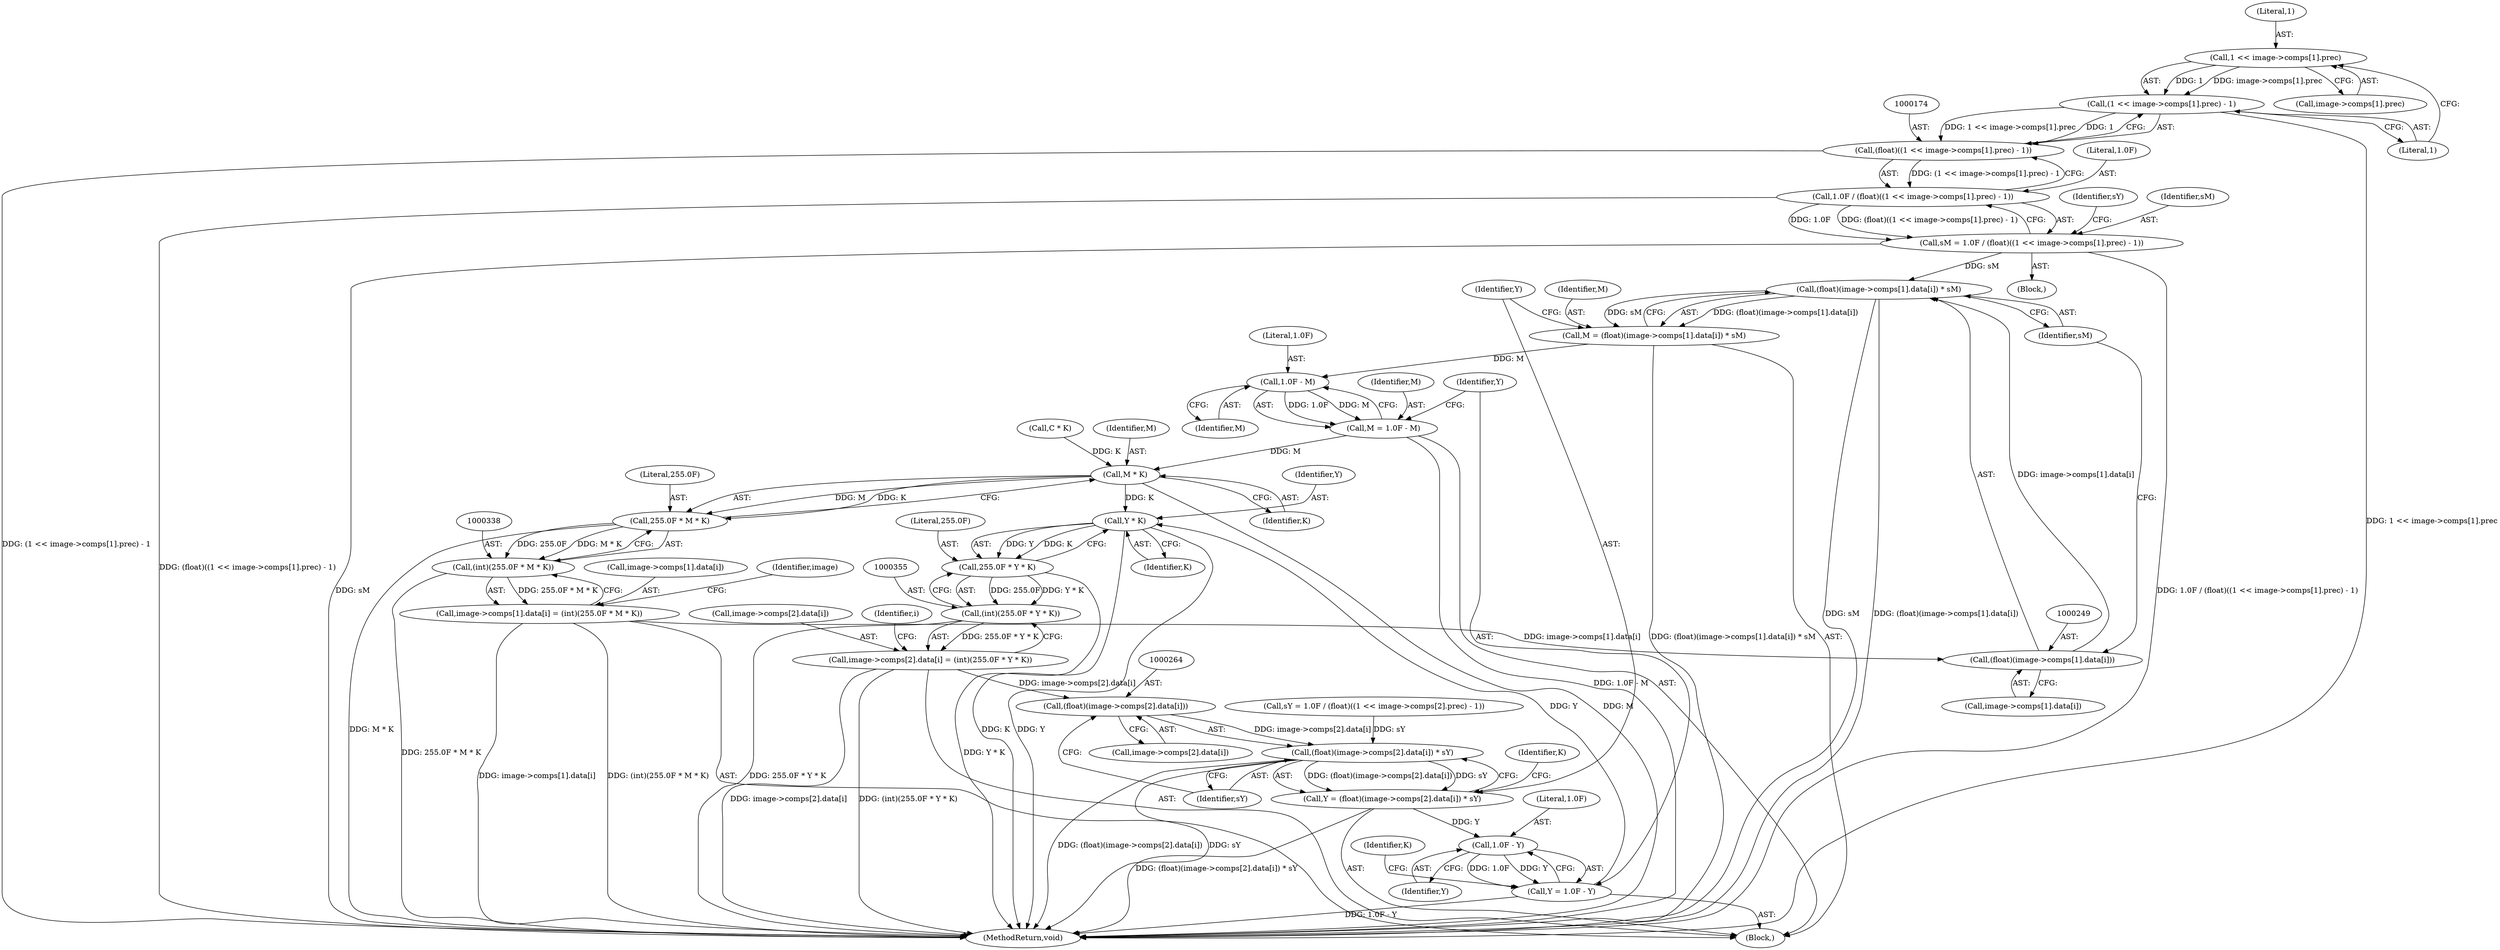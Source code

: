 digraph "0_openjpeg_162f6199c0cd3ec1c6c6dc65e41b2faab92b2d91@pointer" {
"1000176" [label="(Call,1 << image->comps[1].prec)"];
"1000175" [label="(Call,(1 << image->comps[1].prec) - 1)"];
"1000173" [label="(Call,(float)((1 << image->comps[1].prec) - 1))"];
"1000171" [label="(Call,1.0F / (float)((1 << image->comps[1].prec) - 1))"];
"1000169" [label="(Call,sM = 1.0F / (float)((1 << image->comps[1].prec) - 1))"];
"1000247" [label="(Call,(float)(image->comps[1].data[i]) * sM)"];
"1000245" [label="(Call,M = (float)(image->comps[1].data[i]) * sM)"];
"1000297" [label="(Call,1.0F - M)"];
"1000295" [label="(Call,M = 1.0F - M)"];
"1000341" [label="(Call,M * K)"];
"1000339" [label="(Call,255.0F * M * K)"];
"1000337" [label="(Call,(int)(255.0F * M * K))"];
"1000327" [label="(Call,image->comps[1].data[i] = (int)(255.0F * M * K))"];
"1000248" [label="(Call,(float)(image->comps[1].data[i]))"];
"1000358" [label="(Call,Y * K)"];
"1000356" [label="(Call,255.0F * Y * K)"];
"1000354" [label="(Call,(int)(255.0F * Y * K))"];
"1000344" [label="(Call,image->comps[2].data[i] = (int)(255.0F * Y * K))"];
"1000263" [label="(Call,(float)(image->comps[2].data[i]))"];
"1000262" [label="(Call,(float)(image->comps[2].data[i]) * sY)"];
"1000260" [label="(Call,Y = (float)(image->comps[2].data[i]) * sY)"];
"1000302" [label="(Call,1.0F - Y)"];
"1000300" [label="(Call,Y = 1.0F - Y)"];
"1000173" [label="(Call,(float)((1 << image->comps[1].prec) - 1))"];
"1000299" [label="(Identifier,M)"];
"1000177" [label="(Literal,1)"];
"1000359" [label="(Identifier,Y)"];
"1000265" [label="(Call,image->comps[2].data[i])"];
"1000186" [label="(Call,sY = 1.0F / (float)((1 << image->comps[2].prec) - 1))"];
"1000324" [label="(Call,C * K)"];
"1000295" [label="(Call,M = 1.0F - M)"];
"1000343" [label="(Identifier,K)"];
"1000296" [label="(Identifier,M)"];
"1000342" [label="(Identifier,M)"];
"1000247" [label="(Call,(float)(image->comps[1].data[i]) * sM)"];
"1000354" [label="(Call,(int)(255.0F * Y * K))"];
"1000337" [label="(Call,(int)(255.0F * M * K))"];
"1000261" [label="(Identifier,Y)"];
"1000357" [label="(Literal,255.0F)"];
"1000187" [label="(Identifier,sY)"];
"1000250" [label="(Call,image->comps[1].data[i])"];
"1000344" [label="(Call,image->comps[2].data[i] = (int)(255.0F * Y * K))"];
"1000171" [label="(Call,1.0F / (float)((1 << image->comps[1].prec) - 1))"];
"1000327" [label="(Call,image->comps[1].data[i] = (int)(255.0F * M * K))"];
"1000178" [label="(Call,image->comps[1].prec)"];
"1000341" [label="(Call,M * K)"];
"1000229" [label="(Block,)"];
"1000248" [label="(Call,(float)(image->comps[1].data[i]))"];
"1000259" [label="(Identifier,sM)"];
"1000345" [label="(Call,image->comps[2].data[i])"];
"1000328" [label="(Call,image->comps[1].data[i])"];
"1000302" [label="(Call,1.0F - Y)"];
"1000176" [label="(Call,1 << image->comps[1].prec)"];
"1000301" [label="(Identifier,Y)"];
"1000170" [label="(Identifier,sM)"];
"1000356" [label="(Call,255.0F * Y * K)"];
"1000358" [label="(Call,Y * K)"];
"1000260" [label="(Call,Y = (float)(image->comps[2].data[i]) * sY)"];
"1000245" [label="(Call,M = (float)(image->comps[1].data[i]) * sM)"];
"1000306" [label="(Identifier,K)"];
"1000175" [label="(Call,(1 << image->comps[1].prec) - 1)"];
"1000298" [label="(Literal,1.0F)"];
"1000349" [label="(Identifier,image)"];
"1000228" [label="(Identifier,i)"];
"1000297" [label="(Call,1.0F - M)"];
"1000300" [label="(Call,Y = 1.0F - Y)"];
"1000109" [label="(Block,)"];
"1000276" [label="(Identifier,K)"];
"1000340" [label="(Literal,255.0F)"];
"1000304" [label="(Identifier,Y)"];
"1000303" [label="(Literal,1.0F)"];
"1000360" [label="(Identifier,K)"];
"1000448" [label="(MethodReturn,void)"];
"1000172" [label="(Literal,1.0F)"];
"1000246" [label="(Identifier,M)"];
"1000262" [label="(Call,(float)(image->comps[2].data[i]) * sY)"];
"1000339" [label="(Call,255.0F * M * K)"];
"1000185" [label="(Literal,1)"];
"1000169" [label="(Call,sM = 1.0F / (float)((1 << image->comps[1].prec) - 1))"];
"1000274" [label="(Identifier,sY)"];
"1000263" [label="(Call,(float)(image->comps[2].data[i]))"];
"1000176" -> "1000175"  [label="AST: "];
"1000176" -> "1000178"  [label="CFG: "];
"1000177" -> "1000176"  [label="AST: "];
"1000178" -> "1000176"  [label="AST: "];
"1000185" -> "1000176"  [label="CFG: "];
"1000176" -> "1000175"  [label="DDG: 1"];
"1000176" -> "1000175"  [label="DDG: image->comps[1].prec"];
"1000175" -> "1000173"  [label="AST: "];
"1000175" -> "1000185"  [label="CFG: "];
"1000185" -> "1000175"  [label="AST: "];
"1000173" -> "1000175"  [label="CFG: "];
"1000175" -> "1000448"  [label="DDG: 1 << image->comps[1].prec"];
"1000175" -> "1000173"  [label="DDG: 1 << image->comps[1].prec"];
"1000175" -> "1000173"  [label="DDG: 1"];
"1000173" -> "1000171"  [label="AST: "];
"1000174" -> "1000173"  [label="AST: "];
"1000171" -> "1000173"  [label="CFG: "];
"1000173" -> "1000448"  [label="DDG: (1 << image->comps[1].prec) - 1"];
"1000173" -> "1000171"  [label="DDG: (1 << image->comps[1].prec) - 1"];
"1000171" -> "1000169"  [label="AST: "];
"1000172" -> "1000171"  [label="AST: "];
"1000169" -> "1000171"  [label="CFG: "];
"1000171" -> "1000448"  [label="DDG: (float)((1 << image->comps[1].prec) - 1)"];
"1000171" -> "1000169"  [label="DDG: 1.0F"];
"1000171" -> "1000169"  [label="DDG: (float)((1 << image->comps[1].prec) - 1)"];
"1000169" -> "1000109"  [label="AST: "];
"1000170" -> "1000169"  [label="AST: "];
"1000187" -> "1000169"  [label="CFG: "];
"1000169" -> "1000448"  [label="DDG: 1.0F / (float)((1 << image->comps[1].prec) - 1)"];
"1000169" -> "1000448"  [label="DDG: sM"];
"1000169" -> "1000247"  [label="DDG: sM"];
"1000247" -> "1000245"  [label="AST: "];
"1000247" -> "1000259"  [label="CFG: "];
"1000248" -> "1000247"  [label="AST: "];
"1000259" -> "1000247"  [label="AST: "];
"1000245" -> "1000247"  [label="CFG: "];
"1000247" -> "1000448"  [label="DDG: sM"];
"1000247" -> "1000448"  [label="DDG: (float)(image->comps[1].data[i])"];
"1000247" -> "1000245"  [label="DDG: (float)(image->comps[1].data[i])"];
"1000247" -> "1000245"  [label="DDG: sM"];
"1000248" -> "1000247"  [label="DDG: image->comps[1].data[i]"];
"1000245" -> "1000229"  [label="AST: "];
"1000246" -> "1000245"  [label="AST: "];
"1000261" -> "1000245"  [label="CFG: "];
"1000245" -> "1000448"  [label="DDG: (float)(image->comps[1].data[i]) * sM"];
"1000245" -> "1000297"  [label="DDG: M"];
"1000297" -> "1000295"  [label="AST: "];
"1000297" -> "1000299"  [label="CFG: "];
"1000298" -> "1000297"  [label="AST: "];
"1000299" -> "1000297"  [label="AST: "];
"1000295" -> "1000297"  [label="CFG: "];
"1000297" -> "1000295"  [label="DDG: 1.0F"];
"1000297" -> "1000295"  [label="DDG: M"];
"1000295" -> "1000229"  [label="AST: "];
"1000296" -> "1000295"  [label="AST: "];
"1000301" -> "1000295"  [label="CFG: "];
"1000295" -> "1000448"  [label="DDG: 1.0F - M"];
"1000295" -> "1000341"  [label="DDG: M"];
"1000341" -> "1000339"  [label="AST: "];
"1000341" -> "1000343"  [label="CFG: "];
"1000342" -> "1000341"  [label="AST: "];
"1000343" -> "1000341"  [label="AST: "];
"1000339" -> "1000341"  [label="CFG: "];
"1000341" -> "1000448"  [label="DDG: M"];
"1000341" -> "1000339"  [label="DDG: M"];
"1000341" -> "1000339"  [label="DDG: K"];
"1000324" -> "1000341"  [label="DDG: K"];
"1000341" -> "1000358"  [label="DDG: K"];
"1000339" -> "1000337"  [label="AST: "];
"1000340" -> "1000339"  [label="AST: "];
"1000337" -> "1000339"  [label="CFG: "];
"1000339" -> "1000448"  [label="DDG: M * K"];
"1000339" -> "1000337"  [label="DDG: 255.0F"];
"1000339" -> "1000337"  [label="DDG: M * K"];
"1000337" -> "1000327"  [label="AST: "];
"1000338" -> "1000337"  [label="AST: "];
"1000327" -> "1000337"  [label="CFG: "];
"1000337" -> "1000448"  [label="DDG: 255.0F * M * K"];
"1000337" -> "1000327"  [label="DDG: 255.0F * M * K"];
"1000327" -> "1000229"  [label="AST: "];
"1000328" -> "1000327"  [label="AST: "];
"1000349" -> "1000327"  [label="CFG: "];
"1000327" -> "1000448"  [label="DDG: image->comps[1].data[i]"];
"1000327" -> "1000448"  [label="DDG: (int)(255.0F * M * K)"];
"1000327" -> "1000248"  [label="DDG: image->comps[1].data[i]"];
"1000248" -> "1000250"  [label="CFG: "];
"1000249" -> "1000248"  [label="AST: "];
"1000250" -> "1000248"  [label="AST: "];
"1000259" -> "1000248"  [label="CFG: "];
"1000358" -> "1000356"  [label="AST: "];
"1000358" -> "1000360"  [label="CFG: "];
"1000359" -> "1000358"  [label="AST: "];
"1000360" -> "1000358"  [label="AST: "];
"1000356" -> "1000358"  [label="CFG: "];
"1000358" -> "1000448"  [label="DDG: K"];
"1000358" -> "1000448"  [label="DDG: Y"];
"1000358" -> "1000356"  [label="DDG: Y"];
"1000358" -> "1000356"  [label="DDG: K"];
"1000300" -> "1000358"  [label="DDG: Y"];
"1000356" -> "1000354"  [label="AST: "];
"1000357" -> "1000356"  [label="AST: "];
"1000354" -> "1000356"  [label="CFG: "];
"1000356" -> "1000448"  [label="DDG: Y * K"];
"1000356" -> "1000354"  [label="DDG: 255.0F"];
"1000356" -> "1000354"  [label="DDG: Y * K"];
"1000354" -> "1000344"  [label="AST: "];
"1000355" -> "1000354"  [label="AST: "];
"1000344" -> "1000354"  [label="CFG: "];
"1000354" -> "1000448"  [label="DDG: 255.0F * Y * K"];
"1000354" -> "1000344"  [label="DDG: 255.0F * Y * K"];
"1000344" -> "1000229"  [label="AST: "];
"1000345" -> "1000344"  [label="AST: "];
"1000228" -> "1000344"  [label="CFG: "];
"1000344" -> "1000448"  [label="DDG: image->comps[2].data[i]"];
"1000344" -> "1000448"  [label="DDG: (int)(255.0F * Y * K)"];
"1000344" -> "1000263"  [label="DDG: image->comps[2].data[i]"];
"1000263" -> "1000262"  [label="AST: "];
"1000263" -> "1000265"  [label="CFG: "];
"1000264" -> "1000263"  [label="AST: "];
"1000265" -> "1000263"  [label="AST: "];
"1000274" -> "1000263"  [label="CFG: "];
"1000263" -> "1000262"  [label="DDG: image->comps[2].data[i]"];
"1000262" -> "1000260"  [label="AST: "];
"1000262" -> "1000274"  [label="CFG: "];
"1000274" -> "1000262"  [label="AST: "];
"1000260" -> "1000262"  [label="CFG: "];
"1000262" -> "1000448"  [label="DDG: sY"];
"1000262" -> "1000448"  [label="DDG: (float)(image->comps[2].data[i])"];
"1000262" -> "1000260"  [label="DDG: (float)(image->comps[2].data[i])"];
"1000262" -> "1000260"  [label="DDG: sY"];
"1000186" -> "1000262"  [label="DDG: sY"];
"1000260" -> "1000229"  [label="AST: "];
"1000261" -> "1000260"  [label="AST: "];
"1000276" -> "1000260"  [label="CFG: "];
"1000260" -> "1000448"  [label="DDG: (float)(image->comps[2].data[i]) * sY"];
"1000260" -> "1000302"  [label="DDG: Y"];
"1000302" -> "1000300"  [label="AST: "];
"1000302" -> "1000304"  [label="CFG: "];
"1000303" -> "1000302"  [label="AST: "];
"1000304" -> "1000302"  [label="AST: "];
"1000300" -> "1000302"  [label="CFG: "];
"1000302" -> "1000300"  [label="DDG: 1.0F"];
"1000302" -> "1000300"  [label="DDG: Y"];
"1000300" -> "1000229"  [label="AST: "];
"1000301" -> "1000300"  [label="AST: "];
"1000306" -> "1000300"  [label="CFG: "];
"1000300" -> "1000448"  [label="DDG: 1.0F - Y"];
}
